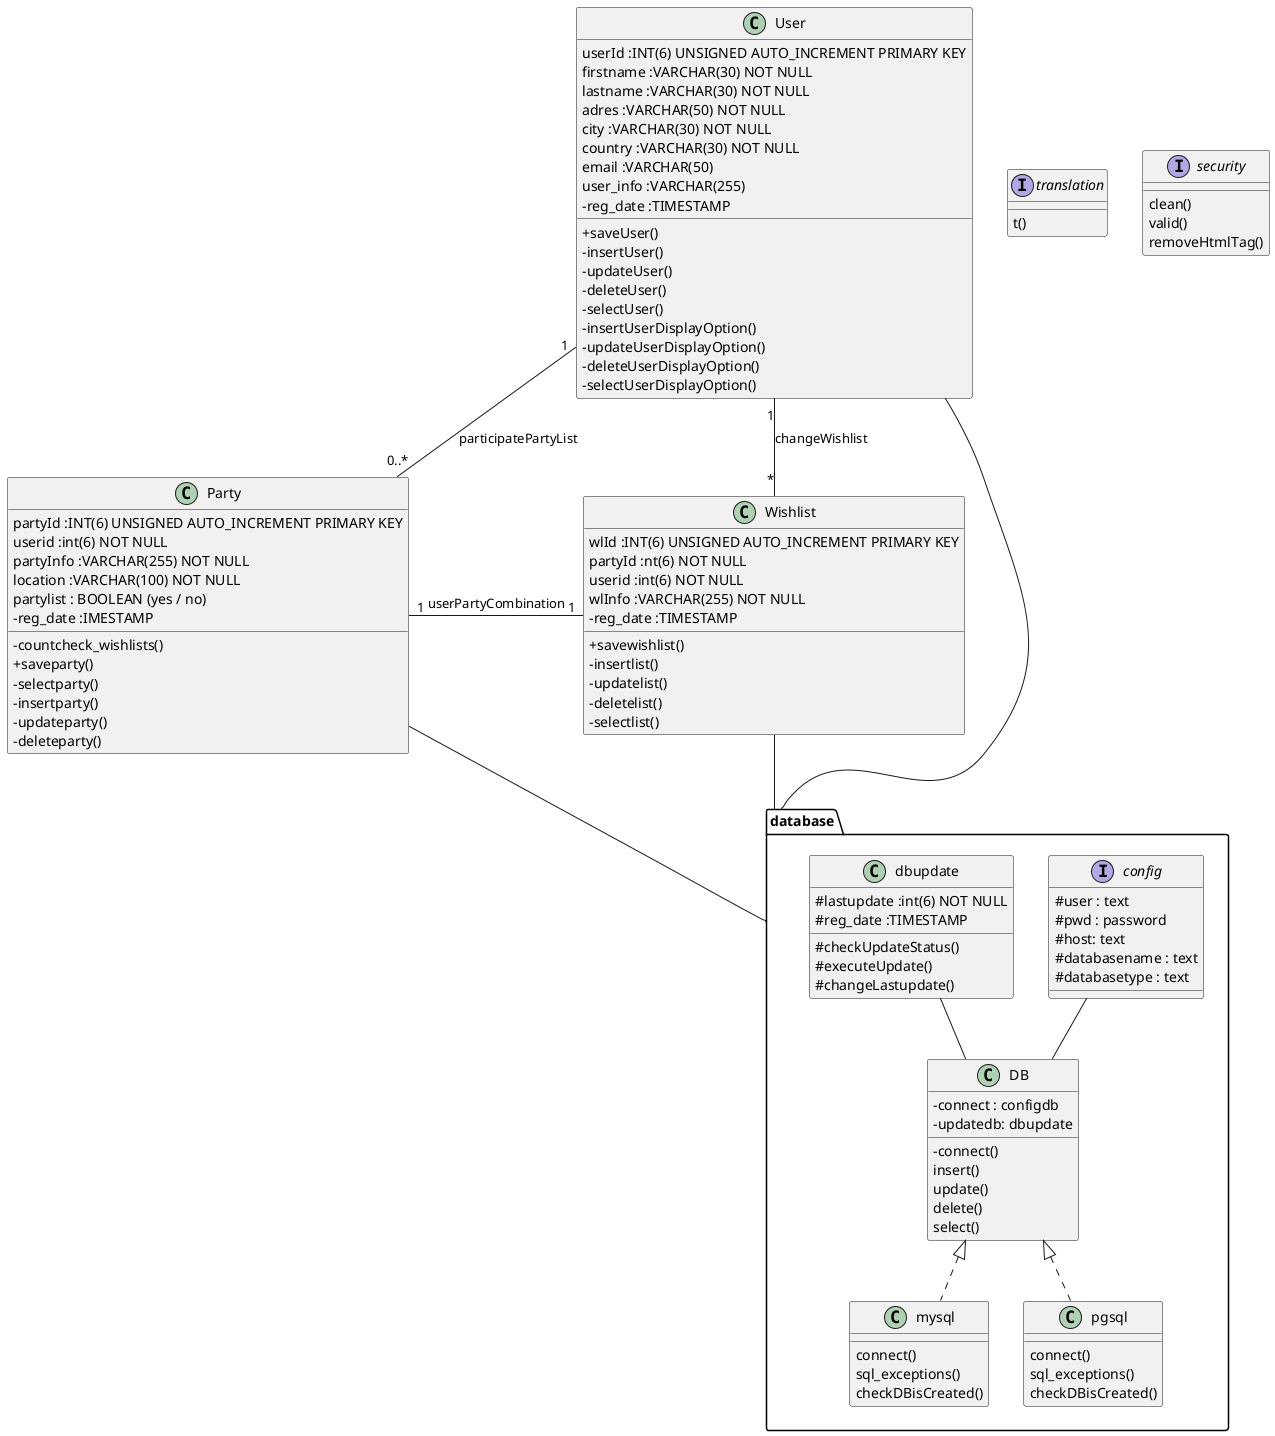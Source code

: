 @startuml
skinparam classAttributeIconSize 0

package "database" {
    class DB{
        - connect : configdb
        - updatedb: dbupdate
        - connect()
        insert()
        update()
        delete()
        select()
    }
    interface config{
        # user : text
        # pwd : password
        # host: text
        # databasename : text
        # databasetype : text
    }
    class dbupdate {
        {field} # lastupdate :int(6) NOT NULL
        {field} # reg_date :TIMESTAMP
        # checkUpdateStatus()
        # executeUpdate()
        # changeLastupdate()
    }
    class mysql {
        connect()
        sql_exceptions()
        checkDBisCreated()
    }
    class pgsql {
        connect()
        sql_exceptions()
        checkDBisCreated()
    }
    config -- DB
    dbupdate -- DB
    DB <|.. mysql
    DB <|.. pgsql

}
class User{
    {field} userId :INT(6) UNSIGNED AUTO_INCREMENT PRIMARY KEY 
    {field} firstname :VARCHAR(30) NOT NULL
    {field} lastname :VARCHAR(30) NOT NULL
    {field} adres :VARCHAR(50) NOT NULL
    {field} city :VARCHAR(30) NOT NULL
    {field} country :VARCHAR(30) NOT NULL
    {field} email :VARCHAR(50)
    {field} user_info :VARCHAR(255)
    {field} - reg_date :TIMESTAMP
    + saveUser()
    - insertUser()
    - updateUser()
    - deleteUser()
    - selectUser()
    - insertUserDisplayOption()
    - updateUserDisplayOption()
    - deleteUserDisplayOption()
    - selectUserDisplayOption()
}

class Party{
    {field} partyId :INT(6) UNSIGNED AUTO_INCREMENT PRIMARY KEY 
    {field} userid :int(6) NOT NULL
    {field} partyInfo :VARCHAR(255) NOT NULL
    {field} location :VARCHAR(100) NOT NULL
    {field} partylist : BOOLEAN (yes / no)
    {field} - reg_date :IMESTAMP
    {method} - countcheck_wishlists()
    +saveparty()
    -selectparty()
    -insertparty()
    -updateparty()
    -deleteparty()
}
class Wishlist{
    {field} wlId :INT(6) UNSIGNED AUTO_INCREMENT PRIMARY KEY
    {field} partyId :nt(6) NOT NULL
    {field} userid :int(6) NOT NULL
    {field} wlInfo :VARCHAR(255) NOT NULL
    {field} - reg_date :TIMESTAMP
    +savewishlist()
    -insertlist()
    -updatelist()
    -deletelist()
    -selectlist()
}

interface translation{
    t()
}
    
interface security{
    clean()
    valid()
    removeHtmlTag()
}

User -- database
Wishlist -- database
Party -- database
User "1" -- "0..*" Party : participatePartyList
Party "1" -right- "1" Wishlist : userPartyCombination
User "1" -- "*" Wishlist : changeWishlist

@enduml
